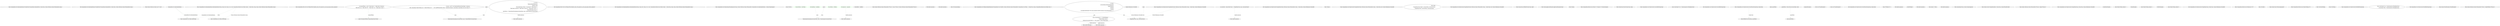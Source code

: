 digraph  {
m0_9 [cluster="CommandLine.Core.OptionSpecification.FromAttribute(CommandLine.OptionAttribute, System.Type, System.Collections.Generic.IEnumerable<string>)", file="UnParserExtensions.cs", label="Entry CommandLine.Core.OptionSpecification.FromAttribute(CommandLine.OptionAttribute, System.Type, System.Collections.Generic.IEnumerable<string>)", span="29-29"];
m0_11 [cluster="CommandLine.Core.OptionSpecification.FromAttribute(CommandLine.OptionAttribute, System.Type, System.Collections.Generic.IEnumerable<string>)", file="UnParserExtensions.cs", label="Exit CommandLine.Core.OptionSpecification.FromAttribute(CommandLine.OptionAttribute, System.Type, System.Collections.Generic.IEnumerable<string>)", span="29-29"];
m0_10 [cluster="System.Collections.Generic.List<T>.List()", file="UnParserExtensions.cs", label="Entry System.Collections.Generic.List<T>.List()", span="0-0"];
m0_13 [cluster="CommandLine.Core.StatePair.Create<T>(T, System.Collections.Generic.IEnumerable<CommandLine.Error>)", file="UnParserExtensions.cs", label="CommandLine.Core.OptionSpecification", span=""];
m0_21 [cluster="CommandLine.Tests.Unit.Core.TokenizerTests.Explode_scalar_with_separator_in_even_args_input_returns_sequence()", file="UnParserExtensions.cs", label="Entry CommandLine.Tests.Unit.Core.TokenizerTests.Explode_scalar_with_separator_in_even_args_input_returns_sequence()", span="38-38"];
m0_22 [cluster="CommandLine.Tests.Unit.Core.TokenizerTests.Explode_scalar_with_separator_in_even_args_input_returns_sequence()", file="UnParserExtensions.cs", label="var expectedTokens = new[] { Token.Name(''x''), Token.Name(''string-seq''),\r\n                Token.Value(''aaa''), Token.Value(''bb''),  Token.Value(''cccc''), Token.Name(''switch'') }", span="41-42"];
m0_23 [cluster="CommandLine.Tests.Unit.Core.TokenizerTests.Explode_scalar_with_separator_in_even_args_input_returns_sequence()", file="UnParserExtensions.cs", label="var specs = new[] { new OptionSpecification(string.Empty, ''string-seq'',\r\n                false, string.Empty, Maybe.Nothing<int>(), Maybe.Nothing<int>(), ',', null, typeof(IEnumerable<string>), TargetType.Sequence, string.Empty, string.Empty, new List<string>())}", span="43-44"];
m0_25 [cluster="CommandLine.Tests.Unit.Core.TokenizerTests.Explode_scalar_with_separator_in_even_args_input_returns_sequence()", file="UnParserExtensions.cs", label="Assert.True(expectedTokens.SequenceEqual(result.Value))", span="56-56"];
m0_24 [cluster="CommandLine.Tests.Unit.Core.TokenizerTests.Explode_scalar_with_separator_in_even_args_input_returns_sequence()", file="UnParserExtensions.cs", label="var result =\r\n                Tokenizer.ExplodeOptionList(\r\n                    StatePair.Create(\r\n                        Enumerable.Empty<Token>().Concat(new[] { Token.Name(''x''),\r\n                            Token.Name(''string-seq''), Token.Value(''aaa,bb,cccc''), Token.Name(''switch'') }),\r\n                        Enumerable.Empty<Error>()),\r\n                        optionName => NameLookup.HavingSeparator(optionName, specs, StringComparer.InvariantCulture))", span="47-53"];
m0_26 [cluster="CommandLine.Tests.Unit.Core.TokenizerTests.Explode_scalar_with_separator_in_even_args_input_returns_sequence()", file="UnParserExtensions.cs", label="Exit CommandLine.Tests.Unit.Core.TokenizerTests.Explode_scalar_with_separator_in_even_args_input_returns_sequence()", span="38-38"];
m0_8 [cluster="CommandLine.Core.OptionSpecification.OptionSpecification(string, string, bool, string, int, int, char, CommandLine.Infrastructure.Maybe<object>, System.Type, string, string, System.Collections.Generic.IEnumerable<string>)", file="UnParserExtensions.cs", label="Exit CommandLine.Core.OptionSpecification.OptionSpecification(string, string, bool, string, int, int, char, CommandLine.Infrastructure.Maybe<object>, System.Type, string, string, System.Collections.Generic.IEnumerable<string>)", span="17-17"];
m0_20 [cluster="CommandLine.Core.NameLookup.HavingSeparator(string, System.Collections.Generic.IEnumerable<CommandLine.Core.OptionSpecification>, System.StringComparer)", file="UnParserExtensions.cs", label="Entry CommandLine.Core.NameLookup.HavingSeparator(string, System.Collections.Generic.IEnumerable<CommandLine.Core.OptionSpecification>, System.StringComparer)", span="16-16"];
m0_16 [cluster="Unk.True", file="UnParserExtensions.cs", label="Entry Unk.True", span=""];
m0_0 [cluster="CommandLine.Core.OptionSpecification.OptionSpecification(string, string, bool, string, int, int, char, CommandLine.Infrastructure.Maybe<object>, System.Type, string, string, System.Collections.Generic.IEnumerable<string>)", file="UnParserExtensions.cs", label="Entry CommandLine.Core.OptionSpecification.OptionSpecification(string, string, bool, string, int, int, char, CommandLine.Infrastructure.Maybe<object>, System.Type, string, string, System.Collections.Generic.IEnumerable<string>)", span="17-17"];
m0_1 [cluster="CommandLine.Core.OptionSpecification.OptionSpecification(string, string, bool, string, int, int, char, CommandLine.Infrastructure.Maybe<object>, System.Type, string, string, System.Collections.Generic.IEnumerable<string>)", color=green, community=0, file="UnParserExtensions.cs", label="this.shortName = shortName", prediction=0, span="20-20"];
m0_2 [cluster="CommandLine.Core.OptionSpecification.OptionSpecification(string, string, bool, string, int, int, char, CommandLine.Infrastructure.Maybe<object>, System.Type, string, string, System.Collections.Generic.IEnumerable<string>)", color=green, community=0, file="UnParserExtensions.cs", label="this.longName = longName", prediction=1, span="21-21"];
m0_4 [cluster="CommandLine.Core.OptionSpecification.OptionSpecification(string, string, bool, string, int, int, char, CommandLine.Infrastructure.Maybe<object>, System.Type, string, string, System.Collections.Generic.IEnumerable<string>)", color=green, community=0, file="UnParserExtensions.cs", label="this.setName = setName", prediction=2, span="23-23"];
m0_3 [cluster="CommandLine.Core.OptionSpecification.OptionSpecification(string, string, bool, string, int, int, char, CommandLine.Infrastructure.Maybe<object>, System.Type, string, string, System.Collections.Generic.IEnumerable<string>)", color=green, community=0, file="UnParserExtensions.cs", label="this.separator = separator", prediction=3, span="22-22"];
m0_5 [cluster="CommandLine.Core.OptionSpecification.OptionSpecification(string, string, bool, string, int, int, char, CommandLine.Infrastructure.Maybe<object>, System.Type, string, string, System.Collections.Generic.IEnumerable<string>)", file="UnParserExtensions.cs", label="this.helpText = helpText", span="24-24"];
m0_12 [cluster="System.Collections.Generic.IEnumerable<TSource>.Concat<TSource>(System.Collections.Generic.IEnumerable<TSource>)", file="UnParserExtensions.cs", label="Entry System.Collections.Generic.IEnumerable<TSource>.Concat<TSource>(System.Collections.Generic.IEnumerable<TSource>)", span="0-0"];
m0_27 [cluster="lambda expression", file="UnParserExtensions.cs", label="Entry lambda expression", span="53-53"];
m0_18 [cluster="lambda expression", file="UnParserExtensions.cs", label="NameLookup.HavingSeparator(optionName, specs, StringComparer.InvariantCulture)", span="29-29"];
m0_17 [cluster="lambda expression", file="UnParserExtensions.cs", label="Entry lambda expression", span="29-29"];
m0_19 [cluster="lambda expression", file="UnParserExtensions.cs", label="Exit lambda expression", span="29-29"];
m0_28 [cluster="lambda expression", file="UnParserExtensions.cs", label="NameLookup.HavingSeparator(optionName, specs, StringComparer.InvariantCulture)", span="53-53"];
m0_29 [cluster="lambda expression", file="UnParserExtensions.cs", label="Exit lambda expression", span="53-53"];
m0_6 [cluster="CommandLine.Core.Token.Name(string)", file="UnParserExtensions.cs", label="Entry CommandLine.Core.Token.Name(string)", span="19-19"];
m0_7 [cluster="CommandLine.Core.Token.Value(string)", file="UnParserExtensions.cs", label="Entry CommandLine.Core.Token.Value(string)", span="24-24"];
m0_15 [cluster="Unk.SequenceEqual", file="UnParserExtensions.cs", label="Entry Unk.SequenceEqual", span=""];
m0_14 [cluster="CommandLine.Core.Tokenizer.ExplodeOptionList(CommandLine.Core.StatePair<System.Collections.Generic.IEnumerable<CommandLine.Core.Token>>, System.Func<string, CommandLine.Infrastructure.Maybe<char>>)", file="UnParserExtensions.cs", label="Entry CommandLine.Core.Tokenizer.ExplodeOptionList(CommandLine.Core.StatePair<System.Collections.Generic.IEnumerable<CommandLine.Core.Token>>, System.Func<string, CommandLine.Infrastructure.Maybe<char>>)", span="44-44"];
m0_30 [file="UnParserExtensions.cs", label=specs, span=""];
m0_31 [file="UnParserExtensions.cs", label=specs, span=""];
m1_5 [cluster="CommandLine.Core.TypeConverter.ChangeType(System.Collections.Generic.IEnumerable<string>, System.Type, System.Globalization.CultureInfo)", file="UnParserExtensionsTests.cs", label="Entry CommandLine.Core.TypeConverter.ChangeType(System.Collections.Generic.IEnumerable<string>, System.Type, System.Globalization.CultureInfo)", span="19-19"];
m1_6 [cluster="CommandLine.Core.TypeConverter.ChangeType(System.Collections.Generic.IEnumerable<string>, System.Type, System.Globalization.CultureInfo)", file="UnParserExtensionsTests.cs", label="var type =\r\n                conversionType.GetGenericArguments()\r\n                              .SingleOrDefault()\r\n                              .ToMaybe()\r\n                              .FromJust(\r\n                                  new ApplicationException(''Non scalar properties should be sequence of type IEnumerable<T>.''))", span="21-26"];
m1_7 [cluster="CommandLine.Core.TypeConverter.ChangeType(System.Collections.Generic.IEnumerable<string>, System.Type, System.Globalization.CultureInfo)", file="UnParserExtensionsTests.cs", label="var converted = values.Select(value => ChangeType(value, type, conversionCulture))", span="28-28"];
m1_8 [cluster="CommandLine.Core.TypeConverter.ChangeType(System.Collections.Generic.IEnumerable<string>, System.Type, System.Globalization.CultureInfo)", file="UnParserExtensionsTests.cs", label="return converted.Any(a => a.MatchNothing())\r\n                ? Maybe.Nothing<object>()\r\n                : Maybe.Just(converted.Select(c => ((Just<object>)c).Value).ToArray(type));", span="30-32"];
m1_9 [cluster="CommandLine.Core.TypeConverter.ChangeType(System.Collections.Generic.IEnumerable<string>, System.Type, System.Globalization.CultureInfo)", file="UnParserExtensionsTests.cs", label="Exit CommandLine.Core.TypeConverter.ChangeType(System.Collections.Generic.IEnumerable<string>, System.Type, System.Globalization.CultureInfo)", span="19-19"];
m1_19 [cluster="Unk.Just", file="UnParserExtensionsTests.cs", label="Entry Unk.Just", span=""];
m1_0 [cluster="CommandLine.Core.TypeConverter.ChangeType(System.Collections.Generic.IEnumerable<string>, System.Type, bool, System.Globalization.CultureInfo)", file="UnParserExtensionsTests.cs", label="Entry CommandLine.Core.TypeConverter.ChangeType(System.Collections.Generic.IEnumerable<string>, System.Type, bool, System.Globalization.CultureInfo)", span="12-12"];
m1_1 [cluster="CommandLine.Core.TypeConverter.ChangeType(System.Collections.Generic.IEnumerable<string>, System.Type, bool, System.Globalization.CultureInfo)", file="UnParserExtensionsTests.cs", label="return scalar\r\n                ? ChangeType(values.Single(), conversionType, conversionCulture)\r\n                : ChangeType(values, conversionType, conversionCulture);", span="14-16"];
m1_2 [cluster="CommandLine.Core.TypeConverter.ChangeType(System.Collections.Generic.IEnumerable<string>, System.Type, bool, System.Globalization.CultureInfo)", file="UnParserExtensionsTests.cs", label="Exit CommandLine.Core.TypeConverter.ChangeType(System.Collections.Generic.IEnumerable<string>, System.Type, bool, System.Globalization.CultureInfo)", span="12-12"];
m1_58 [cluster="System.Enum.IsDefined(System.Type, object)", file="UnParserExtensionsTests.cs", label="Entry System.Enum.IsDefined(System.Type, object)", span="0-0"];
m1_13 [cluster="System.ApplicationException.ApplicationException(string)", file="UnParserExtensionsTests.cs", label="Entry System.ApplicationException.ApplicationException(string)", span="0-0"];
m1_16 [cluster="Unk.Any", file="UnParserExtensionsTests.cs", label="Entry Unk.Any", span=""];
m1_14 [cluster="CommandLine.Infrastructure.Maybe<T>.FromJust<T>(System.Exception)", file="UnParserExtensionsTests.cs", label="Entry CommandLine.Infrastructure.Maybe<T>.FromJust<T>(System.Exception)", span="134-134"];
m1_56 [cluster="System.Enum.Parse(System.Type, string)", file="UnParserExtensionsTests.cs", label="Entry System.Enum.Parse(System.Type, string)", span="0-0"];
m1_39 [cluster="CommandLine.Core.TypeConverter.ConvertBoolString(string)", file="UnParserExtensionsTests.cs", label="Entry CommandLine.Core.TypeConverter.ConvertBoolString(string)", span="66-66"];
m1_46 [cluster="CommandLine.Core.TypeConverter.ConvertBoolString(string)", file="UnParserExtensionsTests.cs", label="return value.Equals(''true'', StringComparison.OrdinalIgnoreCase);", span="68-68"];
m1_47 [cluster="CommandLine.Core.TypeConverter.ConvertBoolString(string)", file="UnParserExtensionsTests.cs", label="Exit CommandLine.Core.TypeConverter.ConvertBoolString(string)", span="66-66"];
m1_40 [cluster="CommandLine.Core.TypeConverter.ConvertEnumString(string, System.Type)", file="UnParserExtensionsTests.cs", label="Entry CommandLine.Core.TypeConverter.ConvertEnumString(string, System.Type)", span="71-71"];
m1_48 [cluster="CommandLine.Core.TypeConverter.ConvertEnumString(string, System.Type)", file="UnParserExtensionsTests.cs", label="object parsedValue", span="73-73"];
m1_49 [cluster="CommandLine.Core.TypeConverter.ConvertEnumString(string, System.Type)", file="UnParserExtensionsTests.cs", label="parsedValue = Enum.Parse(conversionType, value)", span="76-76"];
m1_52 [cluster="CommandLine.Core.TypeConverter.ConvertEnumString(string, System.Type)", file="UnParserExtensionsTests.cs", label="Enum.IsDefined(conversionType, parsedValue)", span="82-82"];
m1_50 [cluster="CommandLine.Core.TypeConverter.ConvertEnumString(string, System.Type)", file="UnParserExtensionsTests.cs", label=ArgumentException, span="78-78"];
m1_53 [cluster="CommandLine.Core.TypeConverter.ConvertEnumString(string, System.Type)", file="UnParserExtensionsTests.cs", label="return parsedValue;", span="84-84"];
m1_51 [cluster="CommandLine.Core.TypeConverter.ConvertEnumString(string, System.Type)", file="UnParserExtensionsTests.cs", label="throw new FormatException();", span="80-80"];
m1_54 [cluster="CommandLine.Core.TypeConverter.ConvertEnumString(string, System.Type)", file="UnParserExtensionsTests.cs", label="throw new FormatException();", span="86-86"];
m1_55 [cluster="CommandLine.Core.TypeConverter.ConvertEnumString(string, System.Type)", file="UnParserExtensionsTests.cs", label="Exit CommandLine.Core.TypeConverter.ConvertEnumString(string, System.Type)", span="71-71"];
m1_12 [cluster="T.ToMaybe<T>()", file="UnParserExtensionsTests.cs", label="Entry T.ToMaybe<T>()", span="79-79"];
m1_27 [cluster="lambda expression", file="UnParserExtensionsTests.cs", label="Entry lambda expression", span="32-32"];
m1_21 [cluster="lambda expression", file="UnParserExtensionsTests.cs", label="ChangeType(value, type, conversionCulture)", span="28-28"];
m1_20 [cluster="lambda expression", file="UnParserExtensionsTests.cs", label="Entry lambda expression", span="28-28"];
m1_23 [cluster="lambda expression", file="UnParserExtensionsTests.cs", label="Entry lambda expression", span="30-30"];
m1_22 [cluster="lambda expression", file="UnParserExtensionsTests.cs", label="Exit lambda expression", span="28-28"];
m1_24 [cluster="lambda expression", file="UnParserExtensionsTests.cs", label="a.MatchNothing()", span="30-30"];
m1_25 [cluster="lambda expression", file="UnParserExtensionsTests.cs", label="Exit lambda expression", span="30-30"];
m1_28 [cluster="lambda expression", file="UnParserExtensionsTests.cs", label="((Just<object>)c).Value", span="32-32"];
m1_29 [cluster="lambda expression", file="UnParserExtensionsTests.cs", label="Exit lambda expression", span="32-32"];
m1_45 [cluster="string.Equals(string, System.StringComparison)", file="UnParserExtensionsTests.cs", label="Entry string.Equals(string, System.StringComparison)", span="0-0"];
m1_41 [cluster="System.Convert.ChangeType(object, System.Type, System.IFormatProvider)", file="UnParserExtensionsTests.cs", label="Entry System.Convert.ChangeType(object, System.Type, System.IFormatProvider)", span="0-0"];
m1_3 [cluster="System.Collections.Generic.IEnumerable<TSource>.Single<TSource>()", file="UnParserExtensionsTests.cs", label="Entry System.Collections.Generic.IEnumerable<TSource>.Single<TSource>()", span="0-0"];
m1_4 [cluster="CommandLine.Core.TypeConverter.ChangeType(string, System.Type, System.Globalization.CultureInfo)", file="UnParserExtensionsTests.cs", label="Entry CommandLine.Core.TypeConverter.ChangeType(string, System.Type, System.Globalization.CultureInfo)", span="35-35"];
m1_31 [cluster="CommandLine.Core.TypeConverter.ChangeType(string, System.Type, System.Globalization.CultureInfo)", file="UnParserExtensionsTests.cs", label=InvalidCastException, span="46-46"];
m1_32 [cluster="CommandLine.Core.TypeConverter.ChangeType(string, System.Type, System.Globalization.CultureInfo)", file="UnParserExtensionsTests.cs", label="return Maybe.Nothing<object>();", span="48-48"];
m1_33 [cluster="CommandLine.Core.TypeConverter.ChangeType(string, System.Type, System.Globalization.CultureInfo)", file="UnParserExtensionsTests.cs", label=FormatException, span="50-50"];
m1_34 [cluster="CommandLine.Core.TypeConverter.ChangeType(string, System.Type, System.Globalization.CultureInfo)", file="UnParserExtensionsTests.cs", label="return Maybe.Nothing<object>();", span="52-52"];
m1_35 [cluster="CommandLine.Core.TypeConverter.ChangeType(string, System.Type, System.Globalization.CultureInfo)", file="UnParserExtensionsTests.cs", label=OverflowException, span="54-54"];
m1_36 [cluster="CommandLine.Core.TypeConverter.ChangeType(string, System.Type, System.Globalization.CultureInfo)", file="UnParserExtensionsTests.cs", label="return Maybe.Nothing<object>();", span="56-56"];
m1_37 [cluster="CommandLine.Core.TypeConverter.ChangeType(string, System.Type, System.Globalization.CultureInfo)", file="UnParserExtensionsTests.cs", label="Exit CommandLine.Core.TypeConverter.ChangeType(string, System.Type, System.Globalization.CultureInfo)", span="35-35"];
m1_42 [cluster="CommandLine.Infrastructure.Maybe.Just<T>(T)", file="UnParserExtensionsTests.cs", label="Entry CommandLine.Infrastructure.Maybe.Just<T>(T)", span="68-68"];
m1_15 [cluster="Unk.Select", file="UnParserExtensionsTests.cs", label="Entry Unk.Select", span=""];
m1_10 [cluster="System.Type.GetGenericArguments()", file="UnParserExtensionsTests.cs", label="Entry System.Type.GetGenericArguments()", span="0-0"];
m1_17 [cluster="CommandLine.Infrastructure.Maybe.Nothing<T>()", file="UnParserExtensionsTests.cs", label="Entry CommandLine.Infrastructure.Maybe.Nothing<T>()", span="63-63"];
m1_26 [cluster="Unk.MatchNothing", file="UnParserExtensionsTests.cs", label="Entry Unk.MatchNothing", span=""];
m1_18 [cluster="Unk.ToArray", file="UnParserExtensionsTests.cs", label="Entry Unk.ToArray", span=""];
m1_38 [cluster="CommandLine.Core.TypeConverter.MatchBoolString(string)", file="UnParserExtensionsTests.cs", label="Entry CommandLine.Core.TypeConverter.MatchBoolString(string)", span="60-60"];
m1_43 [cluster="CommandLine.Core.TypeConverter.MatchBoolString(string)", file="UnParserExtensionsTests.cs", label="return value.Equals(''true'', StringComparison.OrdinalIgnoreCase)\r\n                   || value.Equals(''false'', StringComparison.OrdinalIgnoreCase);", span="62-63"];
m1_44 [cluster="CommandLine.Core.TypeConverter.MatchBoolString(string)", file="UnParserExtensionsTests.cs", label="Exit CommandLine.Core.TypeConverter.MatchBoolString(string)", span="60-60"];
m1_57 [cluster="System.FormatException.FormatException()", file="UnParserExtensionsTests.cs", label="Entry System.FormatException.FormatException()", span="0-0"];
m1_11 [cluster="System.Collections.Generic.IEnumerable<TSource>.SingleOrDefault<TSource>()", file="UnParserExtensionsTests.cs", label="Entry System.Collections.Generic.IEnumerable<TSource>.SingleOrDefault<TSource>()", span="0-0"];
m1_59 [file="UnParserExtensionsTests.cs", label="System.Globalization.CultureInfo", span=""];
m1_60 [file="UnParserExtensionsTests.cs", label=type, span=""];
m0_13 -> m0_6  [color=darkseagreen4, key=1, label="CommandLine.Core.OptionSpecification", style=dashed];
m0_13 -> m0_7  [color=darkseagreen4, key=1, label="CommandLine.Core.OptionSpecification", style=dashed];
m0_22 -> m0_25  [color=darkseagreen4, key=1, label=expectedTokens, style=dashed];
m0_23 -> m0_28  [color=darkseagreen4, key=1, label=specs, style=dashed];
m0_24 -> m0_27  [color=darkseagreen4, key=1, label="lambda expression", style=dashed];
m0_0 -> m0_6  [color=darkseagreen4, key=1, label=string, style=dashed];
m0_0 -> m0_7  [color=darkseagreen4, key=1, label="System.Collections.Generic.IEnumerable<string>", style=dashed];
m0_2 -> m0_18  [color=darkseagreen4, key=1, label=specs, style=dashed];
m0_3 -> m0_17  [color=darkseagreen4, key=1, label="lambda expression", style=dashed];
m0_30 -> m0_18  [color=darkseagreen4, key=1, label=specs, style=dashed];
m0_31 -> m0_28  [color=darkseagreen4, key=1, label=specs, style=dashed];
m1_5 -> m1_21  [color=darkseagreen4, key=1, label="System.Globalization.CultureInfo", style=dashed];
m1_6 -> m1_21  [color=darkseagreen4, key=1, label=type, style=dashed];
m1_6 -> m1_8  [color=darkseagreen4, key=1, label=type, style=dashed];
m1_7 -> m1_20  [color=darkseagreen4, key=1, label="lambda expression", style=dashed];
m1_8 -> m1_23  [color=darkseagreen4, key=1, label="lambda expression", style=dashed];
m1_8 -> m1_27  [color=darkseagreen4, key=1, label="lambda expression", style=dashed];
m1_40 -> m1_52  [color=darkseagreen4, key=1, label="System.Type", style=dashed];
m1_49 -> m1_53  [color=darkseagreen4, key=1, label=parsedValue, style=dashed];
m1_59 -> m1_21  [color=darkseagreen4, key=1, label="System.Globalization.CultureInfo", style=dashed];
m1_60 -> m1_21  [color=darkseagreen4, key=1, label=type, style=dashed];
}
